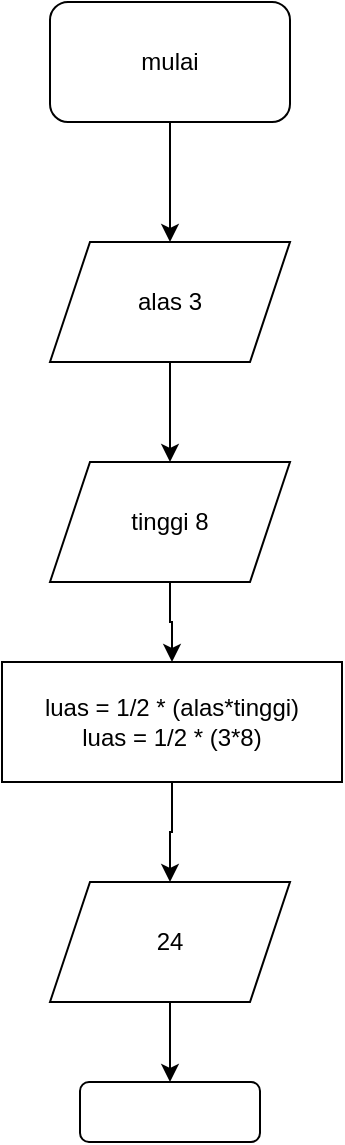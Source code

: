<mxfile version="22.0.4" type="github">
  <diagram id="C5RBs43oDa-KdzZeNtuy" name="Page-1">
    <mxGraphModel dx="880" dy="470" grid="1" gridSize="10" guides="1" tooltips="1" connect="1" arrows="1" fold="1" page="1" pageScale="1" pageWidth="827" pageHeight="1169" math="0" shadow="0">
      <root>
        <mxCell id="WIyWlLk6GJQsqaUBKTNV-0" />
        <mxCell id="WIyWlLk6GJQsqaUBKTNV-1" parent="WIyWlLk6GJQsqaUBKTNV-0" />
        <mxCell id="OlxKAH6Y4tz22In7XcWi-4" style="edgeStyle=orthogonalEdgeStyle;rounded=0;orthogonalLoop=1;jettySize=auto;html=1;entryX=0.5;entryY=0;entryDx=0;entryDy=0;" edge="1" parent="WIyWlLk6GJQsqaUBKTNV-1" source="OlxKAH6Y4tz22In7XcWi-0" target="OlxKAH6Y4tz22In7XcWi-3">
          <mxGeometry relative="1" as="geometry" />
        </mxCell>
        <mxCell id="OlxKAH6Y4tz22In7XcWi-0" value="mulai" style="rounded=1;whiteSpace=wrap;html=1;" vertex="1" parent="WIyWlLk6GJQsqaUBKTNV-1">
          <mxGeometry x="340" y="80" width="120" height="60" as="geometry" />
        </mxCell>
        <mxCell id="OlxKAH6Y4tz22In7XcWi-5" style="edgeStyle=orthogonalEdgeStyle;rounded=0;orthogonalLoop=1;jettySize=auto;html=1;" edge="1" parent="WIyWlLk6GJQsqaUBKTNV-1" source="OlxKAH6Y4tz22In7XcWi-3" target="OlxKAH6Y4tz22In7XcWi-6">
          <mxGeometry relative="1" as="geometry">
            <mxPoint x="400" y="320" as="targetPoint" />
          </mxGeometry>
        </mxCell>
        <mxCell id="OlxKAH6Y4tz22In7XcWi-3" value="alas 3" style="shape=parallelogram;perimeter=parallelogramPerimeter;whiteSpace=wrap;html=1;fixedSize=1;" vertex="1" parent="WIyWlLk6GJQsqaUBKTNV-1">
          <mxGeometry x="340" y="200" width="120" height="60" as="geometry" />
        </mxCell>
        <mxCell id="OlxKAH6Y4tz22In7XcWi-7" style="edgeStyle=orthogonalEdgeStyle;rounded=0;orthogonalLoop=1;jettySize=auto;html=1;" edge="1" parent="WIyWlLk6GJQsqaUBKTNV-1" source="OlxKAH6Y4tz22In7XcWi-6" target="OlxKAH6Y4tz22In7XcWi-8">
          <mxGeometry relative="1" as="geometry">
            <mxPoint x="400" y="410" as="targetPoint" />
          </mxGeometry>
        </mxCell>
        <mxCell id="OlxKAH6Y4tz22In7XcWi-6" value="tinggi 8" style="shape=parallelogram;perimeter=parallelogramPerimeter;whiteSpace=wrap;html=1;fixedSize=1;" vertex="1" parent="WIyWlLk6GJQsqaUBKTNV-1">
          <mxGeometry x="340" y="310" width="120" height="60" as="geometry" />
        </mxCell>
        <mxCell id="OlxKAH6Y4tz22In7XcWi-9" style="edgeStyle=orthogonalEdgeStyle;rounded=0;orthogonalLoop=1;jettySize=auto;html=1;" edge="1" parent="WIyWlLk6GJQsqaUBKTNV-1" source="OlxKAH6Y4tz22In7XcWi-8" target="OlxKAH6Y4tz22In7XcWi-10">
          <mxGeometry relative="1" as="geometry">
            <mxPoint x="401" y="520" as="targetPoint" />
          </mxGeometry>
        </mxCell>
        <mxCell id="OlxKAH6Y4tz22In7XcWi-8" value="&lt;div&gt;luas = 1/2 * (alas*tinggi)&lt;/div&gt;&lt;div&gt;luas = 1/2 * (3*8)&lt;/div&gt;" style="rounded=0;whiteSpace=wrap;html=1;" vertex="1" parent="WIyWlLk6GJQsqaUBKTNV-1">
          <mxGeometry x="316" y="410" width="170" height="60" as="geometry" />
        </mxCell>
        <mxCell id="OlxKAH6Y4tz22In7XcWi-11" style="edgeStyle=orthogonalEdgeStyle;rounded=0;orthogonalLoop=1;jettySize=auto;html=1;" edge="1" parent="WIyWlLk6GJQsqaUBKTNV-1" source="OlxKAH6Y4tz22In7XcWi-10" target="OlxKAH6Y4tz22In7XcWi-12">
          <mxGeometry relative="1" as="geometry">
            <mxPoint x="400" y="620" as="targetPoint" />
          </mxGeometry>
        </mxCell>
        <mxCell id="OlxKAH6Y4tz22In7XcWi-10" value="24" style="shape=parallelogram;perimeter=parallelogramPerimeter;whiteSpace=wrap;html=1;fixedSize=1;" vertex="1" parent="WIyWlLk6GJQsqaUBKTNV-1">
          <mxGeometry x="340" y="520" width="120" height="60" as="geometry" />
        </mxCell>
        <mxCell id="OlxKAH6Y4tz22In7XcWi-12" value="" style="rounded=1;whiteSpace=wrap;html=1;" vertex="1" parent="WIyWlLk6GJQsqaUBKTNV-1">
          <mxGeometry x="355" y="620" width="90" height="30" as="geometry" />
        </mxCell>
      </root>
    </mxGraphModel>
  </diagram>
</mxfile>
